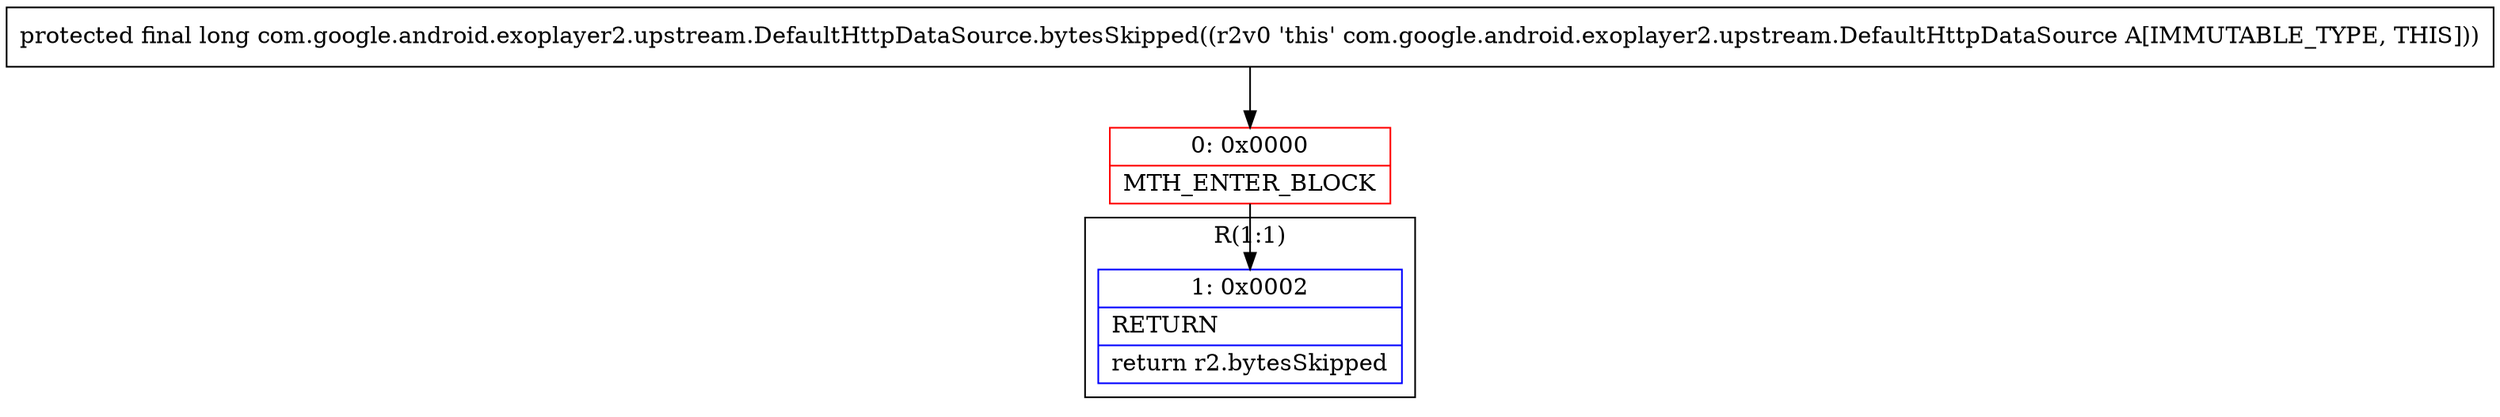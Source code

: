 digraph "CFG forcom.google.android.exoplayer2.upstream.DefaultHttpDataSource.bytesSkipped()J" {
subgraph cluster_Region_282553467 {
label = "R(1:1)";
node [shape=record,color=blue];
Node_1 [shape=record,label="{1\:\ 0x0002|RETURN\l|return r2.bytesSkipped\l}"];
}
Node_0 [shape=record,color=red,label="{0\:\ 0x0000|MTH_ENTER_BLOCK\l}"];
MethodNode[shape=record,label="{protected final long com.google.android.exoplayer2.upstream.DefaultHttpDataSource.bytesSkipped((r2v0 'this' com.google.android.exoplayer2.upstream.DefaultHttpDataSource A[IMMUTABLE_TYPE, THIS])) }"];
MethodNode -> Node_0;
Node_0 -> Node_1;
}

